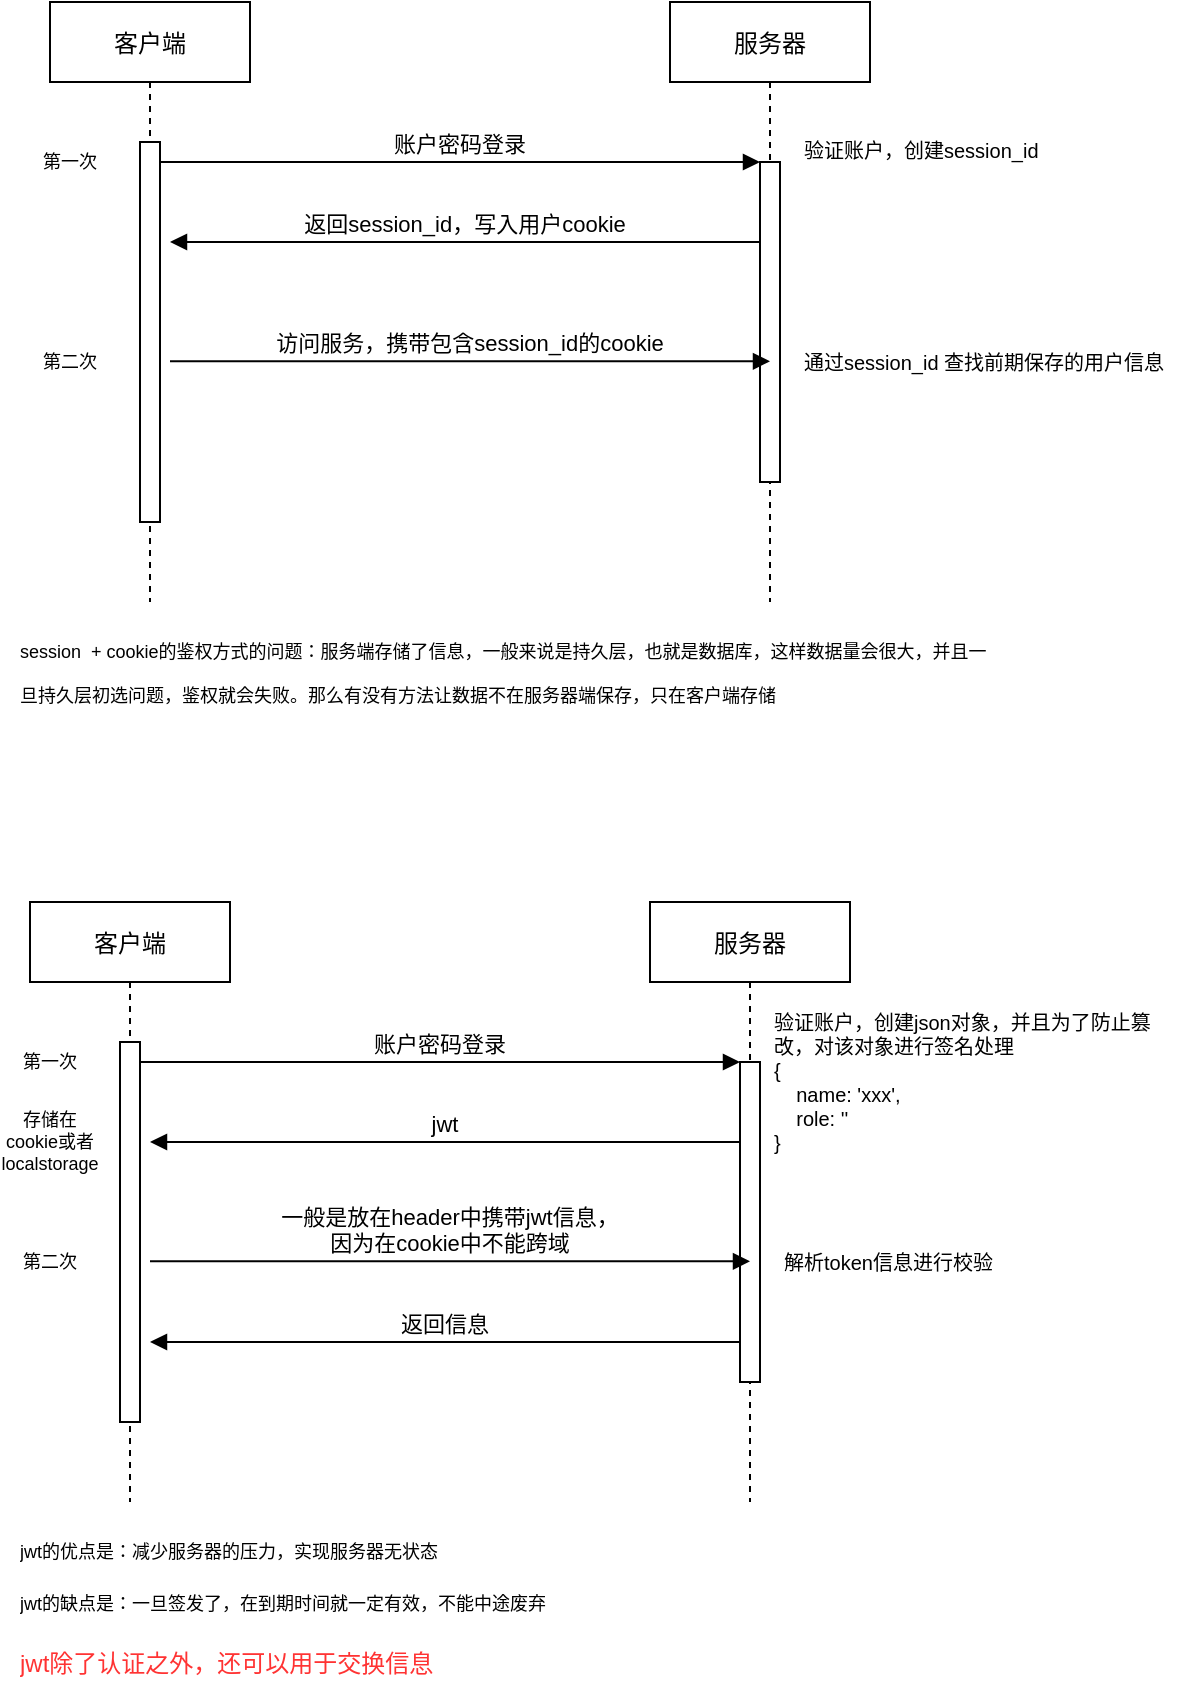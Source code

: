<mxfile version="14.5.8" type="github">
  <diagram id="kgpKYQtTHZ0yAKxKKP6v" name="Page-1">
    <mxGraphModel dx="1796" dy="646" grid="1" gridSize="10" guides="1" tooltips="1" connect="1" arrows="1" fold="1" page="1" pageScale="1" pageWidth="850" pageHeight="1100" math="0" shadow="0">
      <root>
        <mxCell id="0" />
        <mxCell id="1" parent="0" />
        <mxCell id="3nuBFxr9cyL0pnOWT2aG-1" value="客户端" style="shape=umlLifeline;perimeter=lifelinePerimeter;container=1;collapsible=0;recursiveResize=0;rounded=0;shadow=0;strokeWidth=1;" parent="1" vertex="1">
          <mxGeometry x="20" width="100" height="300" as="geometry" />
        </mxCell>
        <mxCell id="3nuBFxr9cyL0pnOWT2aG-2" value="" style="points=[];perimeter=orthogonalPerimeter;rounded=0;shadow=0;strokeWidth=1;" parent="3nuBFxr9cyL0pnOWT2aG-1" vertex="1">
          <mxGeometry x="45" y="70" width="10" height="190" as="geometry" />
        </mxCell>
        <mxCell id="3nuBFxr9cyL0pnOWT2aG-5" value="服务器" style="shape=umlLifeline;perimeter=lifelinePerimeter;container=1;collapsible=0;recursiveResize=0;rounded=0;shadow=0;strokeWidth=1;" parent="1" vertex="1">
          <mxGeometry x="330" width="100" height="300" as="geometry" />
        </mxCell>
        <mxCell id="3nuBFxr9cyL0pnOWT2aG-6" value="" style="points=[];perimeter=orthogonalPerimeter;rounded=0;shadow=0;strokeWidth=1;" parent="3nuBFxr9cyL0pnOWT2aG-5" vertex="1">
          <mxGeometry x="45" y="80" width="10" height="160" as="geometry" />
        </mxCell>
        <mxCell id="3nuBFxr9cyL0pnOWT2aG-8" value="账户密码登录" style="verticalAlign=bottom;endArrow=block;entryX=0;entryY=0;shadow=0;strokeWidth=1;" parent="1" source="3nuBFxr9cyL0pnOWT2aG-2" target="3nuBFxr9cyL0pnOWT2aG-6" edge="1">
          <mxGeometry relative="1" as="geometry">
            <mxPoint x="245" y="80" as="sourcePoint" />
          </mxGeometry>
        </mxCell>
        <mxCell id="3nuBFxr9cyL0pnOWT2aG-9" value="返回session_id，写入用户cookie" style="verticalAlign=bottom;endArrow=block;entryX=1;entryY=0;shadow=0;strokeWidth=1;" parent="1" source="3nuBFxr9cyL0pnOWT2aG-6" edge="1">
          <mxGeometry relative="1" as="geometry">
            <mxPoint x="210" y="120" as="sourcePoint" />
            <mxPoint x="80.0" y="120" as="targetPoint" />
          </mxGeometry>
        </mxCell>
        <mxCell id="wiRxUV85cb1wB_uIMG7X-4" value="&lt;font style=&quot;font-size: 10px&quot;&gt;验证账户，创建session_id&lt;br&gt;&lt;br&gt;&lt;/font&gt;" style="text;html=1;strokeColor=none;fillColor=none;align=left;verticalAlign=middle;whiteSpace=wrap;rounded=0;fontSize=9;" vertex="1" parent="1">
          <mxGeometry x="395" y="70" width="190" height="20" as="geometry" />
        </mxCell>
        <mxCell id="wiRxUV85cb1wB_uIMG7X-5" value="第一次" style="text;html=1;strokeColor=none;fillColor=none;align=center;verticalAlign=middle;whiteSpace=wrap;rounded=0;fontSize=9;" vertex="1" parent="1">
          <mxGeometry x="10" y="70" width="40" height="20" as="geometry" />
        </mxCell>
        <mxCell id="wiRxUV85cb1wB_uIMG7X-6" value="第二次" style="text;html=1;strokeColor=none;fillColor=none;align=center;verticalAlign=middle;whiteSpace=wrap;rounded=0;fontSize=9;" vertex="1" parent="1">
          <mxGeometry x="10" y="170" width="40" height="20" as="geometry" />
        </mxCell>
        <mxCell id="wiRxUV85cb1wB_uIMG7X-8" value="访问服务，携带包含session_id的cookie" style="verticalAlign=bottom;endArrow=block;entryX=0;entryY=0;shadow=0;strokeWidth=1;" edge="1" parent="1">
          <mxGeometry relative="1" as="geometry">
            <mxPoint x="80.0" y="179.66" as="sourcePoint" />
            <mxPoint x="380" y="179.66" as="targetPoint" />
          </mxGeometry>
        </mxCell>
        <mxCell id="wiRxUV85cb1wB_uIMG7X-9" value="&lt;font style=&quot;font-size: 10px&quot;&gt;通过session_id 查找前期保存的用户信息&lt;br&gt;&lt;/font&gt;" style="text;html=1;strokeColor=none;fillColor=none;align=left;verticalAlign=middle;whiteSpace=wrap;rounded=0;fontSize=9;" vertex="1" parent="1">
          <mxGeometry x="395" y="170" width="190" height="20" as="geometry" />
        </mxCell>
        <mxCell id="wiRxUV85cb1wB_uIMG7X-10" value="&lt;h1&gt;&lt;span style=&quot;font-size: 9px ; font-weight: normal&quot;&gt;session&amp;nbsp; + cookie的鉴权方式的问题：服务端存储了信息，一般来说是持久层，也就是数据库，这样数据量会很大，并且一旦持久层初选问题，鉴权就会失败。那么有没有方法让数据不在服务器端保存，只在客户端存储&lt;/span&gt;&lt;br&gt;&lt;/h1&gt;" style="text;html=1;strokeColor=none;fillColor=none;spacing=5;spacingTop=-20;whiteSpace=wrap;overflow=hidden;rounded=0;fontSize=9;align=left;" vertex="1" parent="1">
          <mxGeometry y="310" width="500" height="80" as="geometry" />
        </mxCell>
        <mxCell id="wiRxUV85cb1wB_uIMG7X-20" value="客户端" style="shape=umlLifeline;perimeter=lifelinePerimeter;container=1;collapsible=0;recursiveResize=0;rounded=0;shadow=0;strokeWidth=1;" vertex="1" parent="1">
          <mxGeometry x="10" y="450" width="100" height="300" as="geometry" />
        </mxCell>
        <mxCell id="wiRxUV85cb1wB_uIMG7X-21" value="" style="points=[];perimeter=orthogonalPerimeter;rounded=0;shadow=0;strokeWidth=1;" vertex="1" parent="wiRxUV85cb1wB_uIMG7X-20">
          <mxGeometry x="45" y="70" width="10" height="190" as="geometry" />
        </mxCell>
        <mxCell id="wiRxUV85cb1wB_uIMG7X-22" value="服务器" style="shape=umlLifeline;perimeter=lifelinePerimeter;container=1;collapsible=0;recursiveResize=0;rounded=0;shadow=0;strokeWidth=1;" vertex="1" parent="1">
          <mxGeometry x="320" y="450" width="100" height="300" as="geometry" />
        </mxCell>
        <mxCell id="wiRxUV85cb1wB_uIMG7X-23" value="" style="points=[];perimeter=orthogonalPerimeter;rounded=0;shadow=0;strokeWidth=1;" vertex="1" parent="wiRxUV85cb1wB_uIMG7X-22">
          <mxGeometry x="45" y="80" width="10" height="160" as="geometry" />
        </mxCell>
        <mxCell id="wiRxUV85cb1wB_uIMG7X-24" value="账户密码登录" style="verticalAlign=bottom;endArrow=block;entryX=0;entryY=0;shadow=0;strokeWidth=1;" edge="1" parent="1" source="wiRxUV85cb1wB_uIMG7X-21" target="wiRxUV85cb1wB_uIMG7X-23">
          <mxGeometry relative="1" as="geometry">
            <mxPoint x="235" y="530" as="sourcePoint" />
          </mxGeometry>
        </mxCell>
        <mxCell id="wiRxUV85cb1wB_uIMG7X-25" value="jwt" style="verticalAlign=bottom;endArrow=block;entryX=1;entryY=0;shadow=0;strokeWidth=1;" edge="1" parent="1" source="wiRxUV85cb1wB_uIMG7X-23">
          <mxGeometry relative="1" as="geometry">
            <mxPoint x="200" y="570" as="sourcePoint" />
            <mxPoint x="70.0" y="570" as="targetPoint" />
          </mxGeometry>
        </mxCell>
        <mxCell id="wiRxUV85cb1wB_uIMG7X-26" value="&lt;font style=&quot;font-size: 10px&quot;&gt;验证账户，创建json对象，并且为了防止篡改，对该对象进行签名处理&lt;br&gt;{&lt;br&gt;&amp;nbsp; &amp;nbsp; name: &#39;xxx&#39;,&lt;br&gt;&amp;nbsp; &amp;nbsp; role: &#39;&#39;&lt;br&gt;}&lt;br&gt;&lt;/font&gt;" style="text;html=1;strokeColor=none;fillColor=none;align=left;verticalAlign=middle;whiteSpace=wrap;rounded=0;fontSize=9;" vertex="1" parent="1">
          <mxGeometry x="380" y="500" width="205" height="80" as="geometry" />
        </mxCell>
        <mxCell id="wiRxUV85cb1wB_uIMG7X-27" value="第一次" style="text;html=1;strokeColor=none;fillColor=none;align=center;verticalAlign=middle;whiteSpace=wrap;rounded=0;fontSize=9;" vertex="1" parent="1">
          <mxGeometry y="520" width="40" height="20" as="geometry" />
        </mxCell>
        <mxCell id="wiRxUV85cb1wB_uIMG7X-28" value="第二次" style="text;html=1;strokeColor=none;fillColor=none;align=center;verticalAlign=middle;whiteSpace=wrap;rounded=0;fontSize=9;" vertex="1" parent="1">
          <mxGeometry y="620" width="40" height="20" as="geometry" />
        </mxCell>
        <mxCell id="wiRxUV85cb1wB_uIMG7X-29" value="一般是放在header中携带jwt信息，&#xa;因为在cookie中不能跨域" style="verticalAlign=bottom;endArrow=block;entryX=0;entryY=0;shadow=0;strokeWidth=1;" edge="1" parent="1">
          <mxGeometry relative="1" as="geometry">
            <mxPoint x="70.0" y="629.66" as="sourcePoint" />
            <mxPoint x="370" y="629.66" as="targetPoint" />
          </mxGeometry>
        </mxCell>
        <mxCell id="wiRxUV85cb1wB_uIMG7X-30" value="&lt;font style=&quot;font-size: 10px&quot;&gt;解析token信息进行校验&lt;br&gt;&lt;/font&gt;" style="text;html=1;strokeColor=none;fillColor=none;align=left;verticalAlign=middle;whiteSpace=wrap;rounded=0;fontSize=9;" vertex="1" parent="1">
          <mxGeometry x="385" y="620" width="190" height="20" as="geometry" />
        </mxCell>
        <mxCell id="wiRxUV85cb1wB_uIMG7X-31" value="存储在cookie或者localstorage" style="text;html=1;strokeColor=none;fillColor=none;align=center;verticalAlign=middle;whiteSpace=wrap;rounded=0;fontSize=9;" vertex="1" parent="1">
          <mxGeometry y="560" width="40" height="20" as="geometry" />
        </mxCell>
        <mxCell id="wiRxUV85cb1wB_uIMG7X-32" value="返回信息" style="verticalAlign=bottom;endArrow=block;entryX=1;entryY=0;shadow=0;strokeWidth=1;" edge="1" parent="1">
          <mxGeometry relative="1" as="geometry">
            <mxPoint x="365" y="670" as="sourcePoint" />
            <mxPoint x="70" y="670" as="targetPoint" />
          </mxGeometry>
        </mxCell>
        <mxCell id="wiRxUV85cb1wB_uIMG7X-33" value="&lt;h1&gt;&lt;span style=&quot;font-size: 9px ; font-weight: normal&quot;&gt;jwt的优点是：减少服务器的压力，实现服务器无状态&lt;/span&gt;&lt;/h1&gt;&lt;div&gt;&lt;span style=&quot;font-size: 9px ; font-weight: normal&quot;&gt;jwt的缺点是：一旦签发了，在到期时间就一定有效，不能中途废弃&lt;/span&gt;&lt;/div&gt;&lt;h1&gt;&lt;span style=&quot;font-weight: normal&quot;&gt;&lt;font style=&quot;font-size: 12px&quot; color=&quot;#ff3333&quot;&gt;jwt除了认证之外，还可以用于交换信息&lt;/font&gt;&lt;/span&gt;&lt;/h1&gt;" style="text;html=1;strokeColor=none;fillColor=none;spacing=5;spacingTop=-20;whiteSpace=wrap;overflow=hidden;rounded=0;fontSize=9;align=left;" vertex="1" parent="1">
          <mxGeometry y="760" width="500" height="80" as="geometry" />
        </mxCell>
      </root>
    </mxGraphModel>
  </diagram>
</mxfile>
